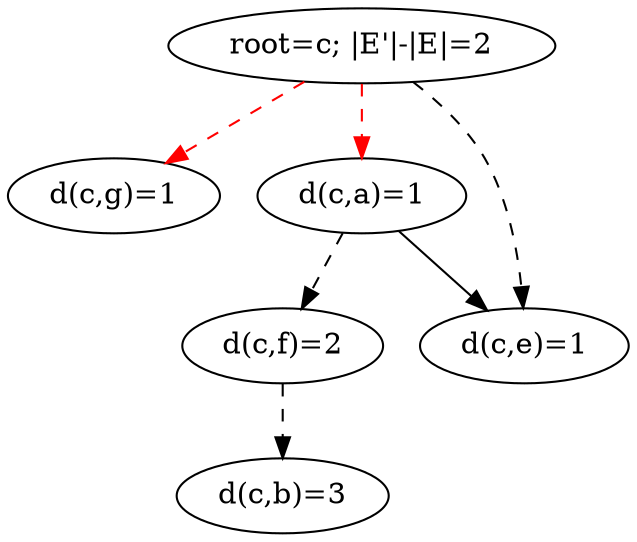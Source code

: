 digraph out {
g [label="d(c,g)=1"];
b [label="d(c,b)=3"];
f [label="d(c,f)=2"];
f -> b [style=dashed];
a [label="d(c,a)=1"];
a -> f [style=dashed];
a -> e;
e [label="d(c,e)=1"];
c [label="root=c; |E'|-|E|=2"];
c -> g [style=dashed, color=red];
c -> a [style=dashed, color=red];
c -> e [style=dashed];
}
